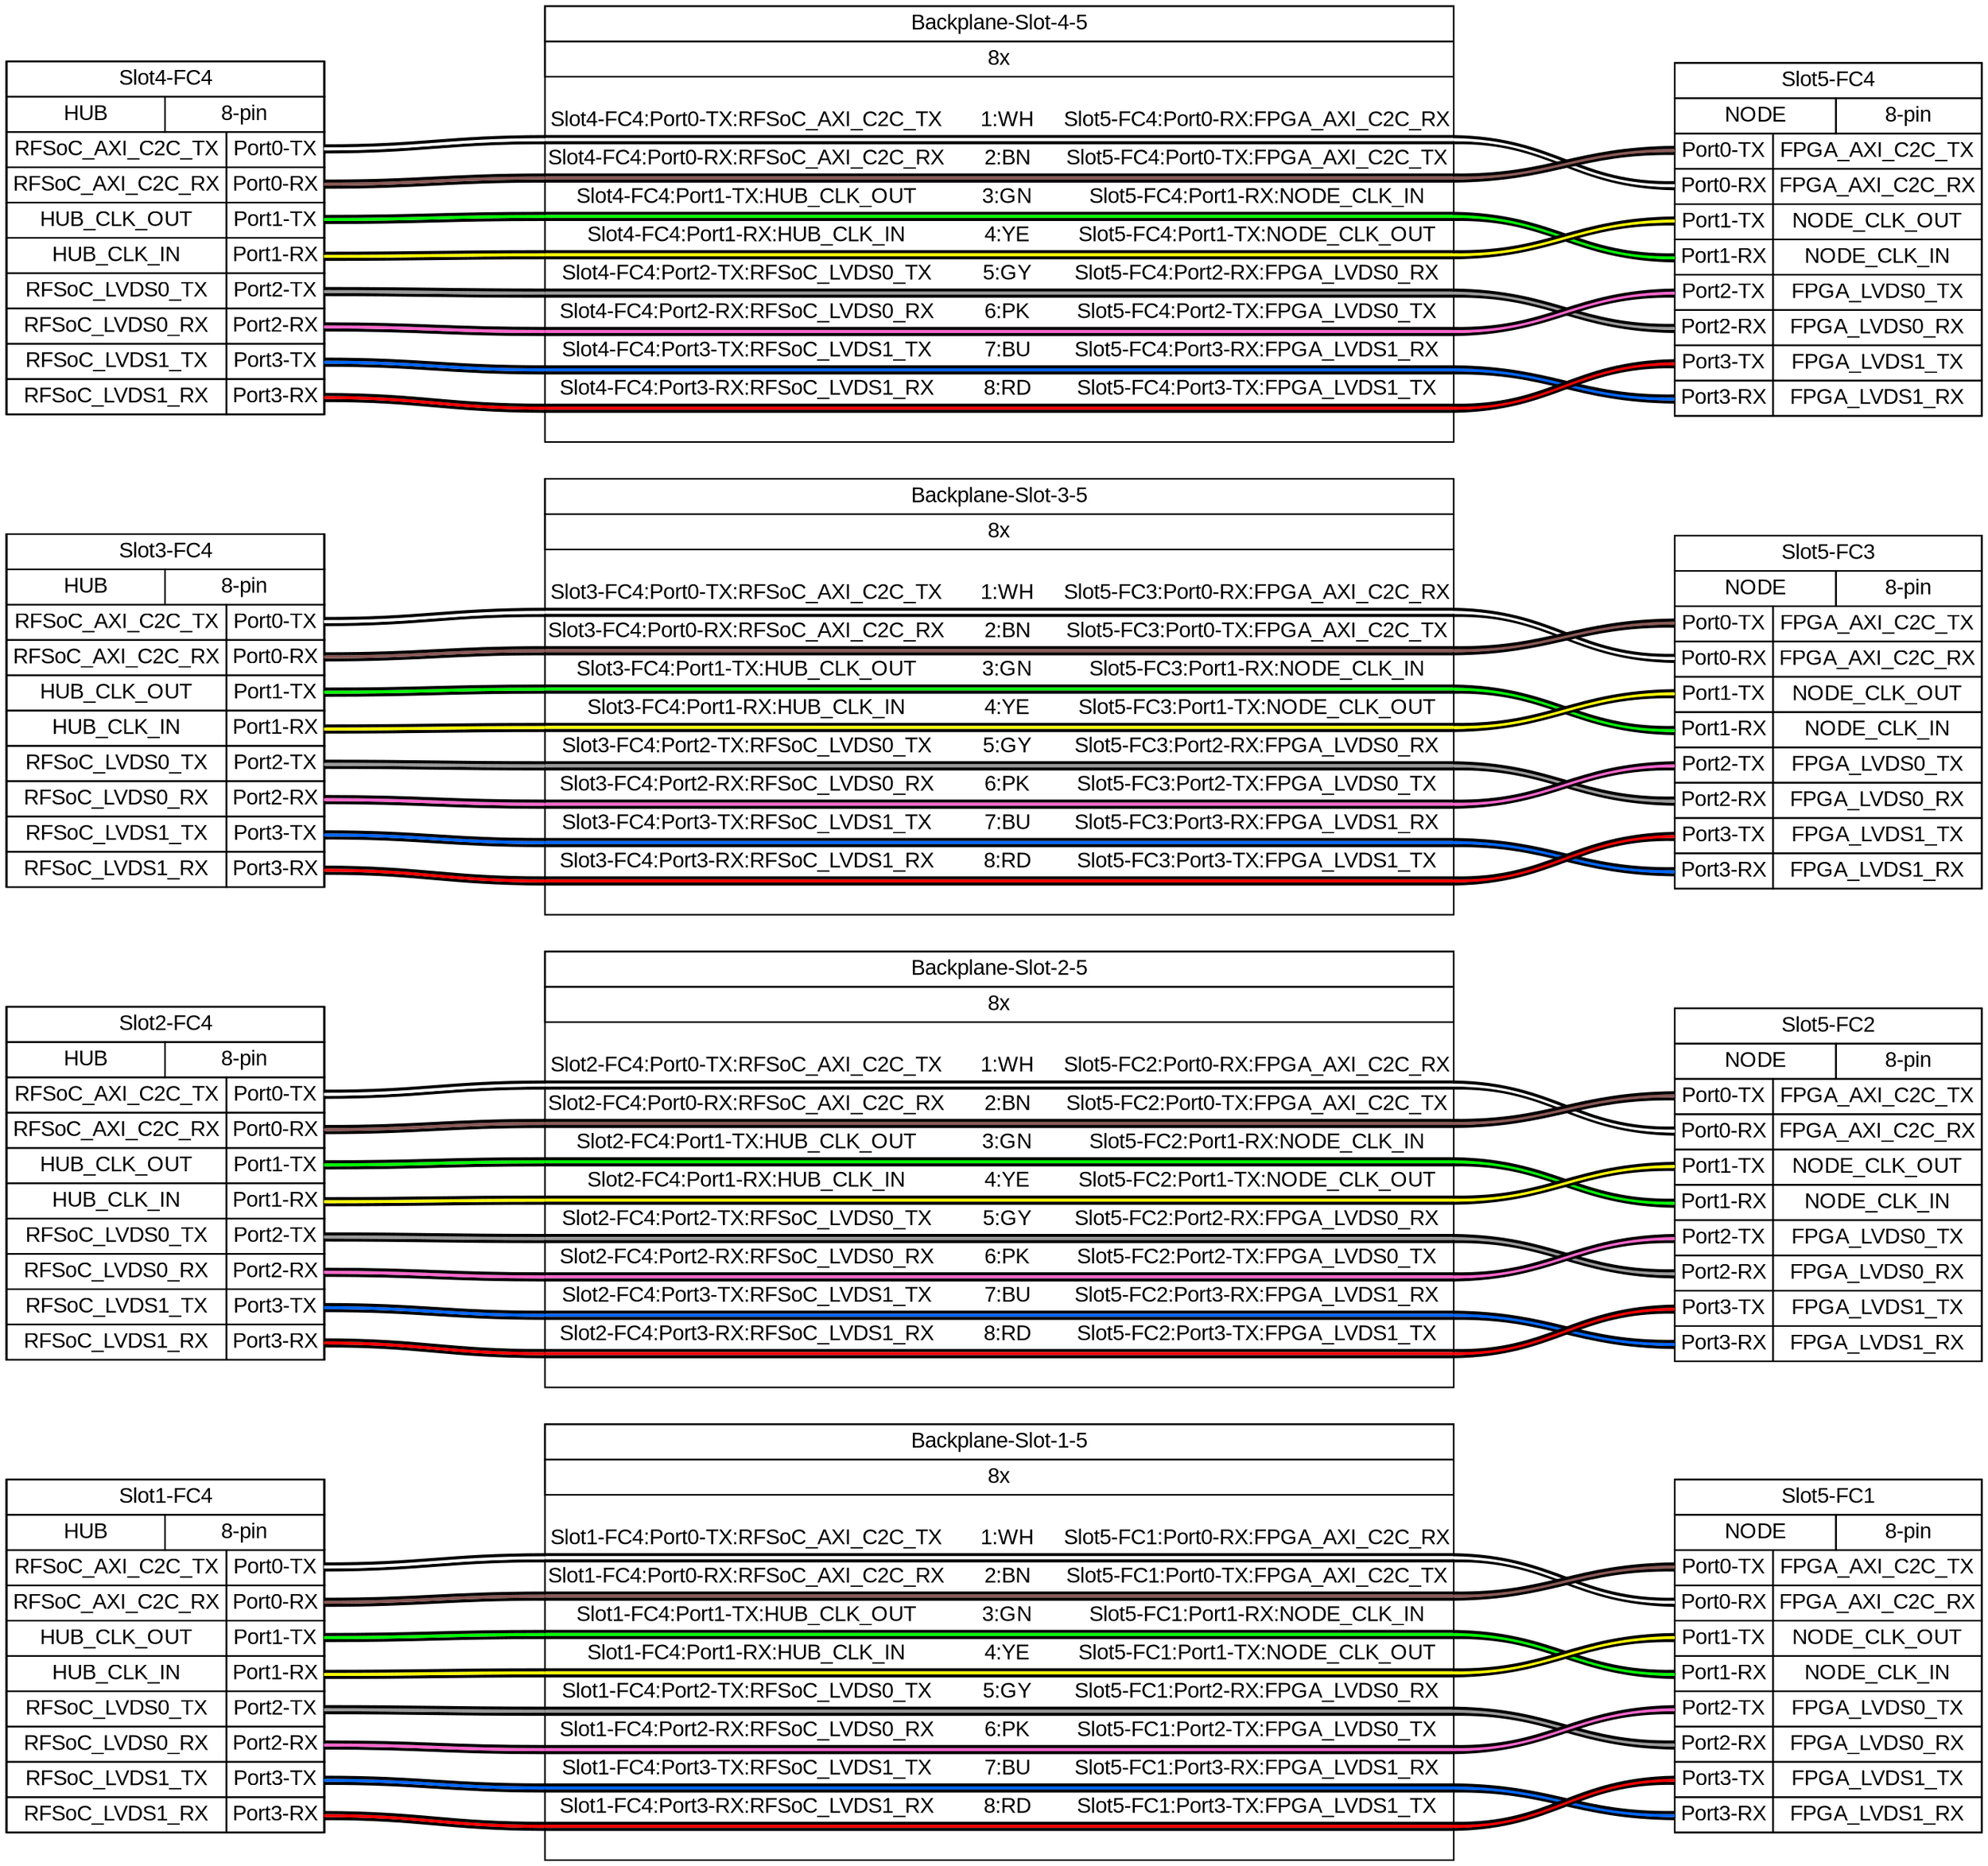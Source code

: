 graph {
// Graph generated by WireViz 0.3.2
// https://github.com/formatc1702/WireViz
	graph [bgcolor="#FFFFFF" fontname=arial nodesep=0.33 rankdir=LR ranksep=2]
	node [fillcolor="#FFFFFF" fontname=arial height=0 margin=0 shape=none style=filled width=0]
	edge [fontname=arial style=bold]
	"Slot1-FC4" [label=<
<table border="0" cellspacing="0" cellpadding="0">
 <tr><td>
  <table border="0" cellspacing="0" cellpadding="3" cellborder="1"><tr>
   <td balign="left">Slot1-FC4</td>
  </tr></table>
 </td></tr>
 <tr><td>
  <table border="0" cellspacing="0" cellpadding="3" cellborder="1"><tr>
   <td balign="left">HUB</td>
   <td balign="left">8-pin</td>
  </tr></table>
 </td></tr>
 <tr><td>
  <table border="0" cellspacing="0" cellpadding="3" cellborder="1">
   <tr>
    <td>RFSoC_AXI_C2C_TX</td>
    <td port="p1r">Port0-TX</td>
   </tr>
   <tr>
    <td>RFSoC_AXI_C2C_RX</td>
    <td port="p2r">Port0-RX</td>
   </tr>
   <tr>
    <td>HUB_CLK_OUT</td>
    <td port="p3r">Port1-TX</td>
   </tr>
   <tr>
    <td>HUB_CLK_IN</td>
    <td port="p4r">Port1-RX</td>
   </tr>
   <tr>
    <td>RFSoC_LVDS0_TX</td>
    <td port="p5r">Port2-TX</td>
   </tr>
   <tr>
    <td>RFSoC_LVDS0_RX</td>
    <td port="p6r">Port2-RX</td>
   </tr>
   <tr>
    <td>RFSoC_LVDS1_TX</td>
    <td port="p7r">Port3-TX</td>
   </tr>
   <tr>
    <td>RFSoC_LVDS1_RX</td>
    <td port="p8r">Port3-RX</td>
   </tr>
  </table>
 </td></tr>
</table>
> fillcolor="#FFFFFF" shape=box style=filled]
	"Slot2-FC4" [label=<
<table border="0" cellspacing="0" cellpadding="0">
 <tr><td>
  <table border="0" cellspacing="0" cellpadding="3" cellborder="1"><tr>
   <td balign="left">Slot2-FC4</td>
  </tr></table>
 </td></tr>
 <tr><td>
  <table border="0" cellspacing="0" cellpadding="3" cellborder="1"><tr>
   <td balign="left">HUB</td>
   <td balign="left">8-pin</td>
  </tr></table>
 </td></tr>
 <tr><td>
  <table border="0" cellspacing="0" cellpadding="3" cellborder="1">
   <tr>
    <td>RFSoC_AXI_C2C_TX</td>
    <td port="p1r">Port0-TX</td>
   </tr>
   <tr>
    <td>RFSoC_AXI_C2C_RX</td>
    <td port="p2r">Port0-RX</td>
   </tr>
   <tr>
    <td>HUB_CLK_OUT</td>
    <td port="p3r">Port1-TX</td>
   </tr>
   <tr>
    <td>HUB_CLK_IN</td>
    <td port="p4r">Port1-RX</td>
   </tr>
   <tr>
    <td>RFSoC_LVDS0_TX</td>
    <td port="p5r">Port2-TX</td>
   </tr>
   <tr>
    <td>RFSoC_LVDS0_RX</td>
    <td port="p6r">Port2-RX</td>
   </tr>
   <tr>
    <td>RFSoC_LVDS1_TX</td>
    <td port="p7r">Port3-TX</td>
   </tr>
   <tr>
    <td>RFSoC_LVDS1_RX</td>
    <td port="p8r">Port3-RX</td>
   </tr>
  </table>
 </td></tr>
</table>
> fillcolor="#FFFFFF" shape=box style=filled]
	"Slot3-FC4" [label=<
<table border="0" cellspacing="0" cellpadding="0">
 <tr><td>
  <table border="0" cellspacing="0" cellpadding="3" cellborder="1"><tr>
   <td balign="left">Slot3-FC4</td>
  </tr></table>
 </td></tr>
 <tr><td>
  <table border="0" cellspacing="0" cellpadding="3" cellborder="1"><tr>
   <td balign="left">HUB</td>
   <td balign="left">8-pin</td>
  </tr></table>
 </td></tr>
 <tr><td>
  <table border="0" cellspacing="0" cellpadding="3" cellborder="1">
   <tr>
    <td>RFSoC_AXI_C2C_TX</td>
    <td port="p1r">Port0-TX</td>
   </tr>
   <tr>
    <td>RFSoC_AXI_C2C_RX</td>
    <td port="p2r">Port0-RX</td>
   </tr>
   <tr>
    <td>HUB_CLK_OUT</td>
    <td port="p3r">Port1-TX</td>
   </tr>
   <tr>
    <td>HUB_CLK_IN</td>
    <td port="p4r">Port1-RX</td>
   </tr>
   <tr>
    <td>RFSoC_LVDS0_TX</td>
    <td port="p5r">Port2-TX</td>
   </tr>
   <tr>
    <td>RFSoC_LVDS0_RX</td>
    <td port="p6r">Port2-RX</td>
   </tr>
   <tr>
    <td>RFSoC_LVDS1_TX</td>
    <td port="p7r">Port3-TX</td>
   </tr>
   <tr>
    <td>RFSoC_LVDS1_RX</td>
    <td port="p8r">Port3-RX</td>
   </tr>
  </table>
 </td></tr>
</table>
> fillcolor="#FFFFFF" shape=box style=filled]
	"Slot4-FC4" [label=<
<table border="0" cellspacing="0" cellpadding="0">
 <tr><td>
  <table border="0" cellspacing="0" cellpadding="3" cellborder="1"><tr>
   <td balign="left">Slot4-FC4</td>
  </tr></table>
 </td></tr>
 <tr><td>
  <table border="0" cellspacing="0" cellpadding="3" cellborder="1"><tr>
   <td balign="left">HUB</td>
   <td balign="left">8-pin</td>
  </tr></table>
 </td></tr>
 <tr><td>
  <table border="0" cellspacing="0" cellpadding="3" cellborder="1">
   <tr>
    <td>RFSoC_AXI_C2C_TX</td>
    <td port="p1r">Port0-TX</td>
   </tr>
   <tr>
    <td>RFSoC_AXI_C2C_RX</td>
    <td port="p2r">Port0-RX</td>
   </tr>
   <tr>
    <td>HUB_CLK_OUT</td>
    <td port="p3r">Port1-TX</td>
   </tr>
   <tr>
    <td>HUB_CLK_IN</td>
    <td port="p4r">Port1-RX</td>
   </tr>
   <tr>
    <td>RFSoC_LVDS0_TX</td>
    <td port="p5r">Port2-TX</td>
   </tr>
   <tr>
    <td>RFSoC_LVDS0_RX</td>
    <td port="p6r">Port2-RX</td>
   </tr>
   <tr>
    <td>RFSoC_LVDS1_TX</td>
    <td port="p7r">Port3-TX</td>
   </tr>
   <tr>
    <td>RFSoC_LVDS1_RX</td>
    <td port="p8r">Port3-RX</td>
   </tr>
  </table>
 </td></tr>
</table>
> fillcolor="#FFFFFF" shape=box style=filled]
	"Slot5-FC1" [label=<
<table border="0" cellspacing="0" cellpadding="0">
 <tr><td>
  <table border="0" cellspacing="0" cellpadding="3" cellborder="1"><tr>
   <td balign="left">Slot5-FC1</td>
  </tr></table>
 </td></tr>
 <tr><td>
  <table border="0" cellspacing="0" cellpadding="3" cellborder="1"><tr>
   <td balign="left">NODE</td>
   <td balign="left">8-pin</td>
  </tr></table>
 </td></tr>
 <tr><td>
  <table border="0" cellspacing="0" cellpadding="3" cellborder="1">
   <tr>
    <td port="p1l">Port0-TX</td>
    <td>FPGA_AXI_C2C_TX</td>
   </tr>
   <tr>
    <td port="p2l">Port0-RX</td>
    <td>FPGA_AXI_C2C_RX</td>
   </tr>
   <tr>
    <td port="p3l">Port1-TX</td>
    <td>NODE_CLK_OUT</td>
   </tr>
   <tr>
    <td port="p4l">Port1-RX</td>
    <td>NODE_CLK_IN</td>
   </tr>
   <tr>
    <td port="p5l">Port2-TX</td>
    <td>FPGA_LVDS0_TX</td>
   </tr>
   <tr>
    <td port="p6l">Port2-RX</td>
    <td>FPGA_LVDS0_RX</td>
   </tr>
   <tr>
    <td port="p7l">Port3-TX</td>
    <td>FPGA_LVDS1_TX</td>
   </tr>
   <tr>
    <td port="p8l">Port3-RX</td>
    <td>FPGA_LVDS1_RX</td>
   </tr>
  </table>
 </td></tr>
</table>
> fillcolor="#FFFFFF" shape=box style=filled]
	"Slot5-FC2" [label=<
<table border="0" cellspacing="0" cellpadding="0">
 <tr><td>
  <table border="0" cellspacing="0" cellpadding="3" cellborder="1"><tr>
   <td balign="left">Slot5-FC2</td>
  </tr></table>
 </td></tr>
 <tr><td>
  <table border="0" cellspacing="0" cellpadding="3" cellborder="1"><tr>
   <td balign="left">NODE</td>
   <td balign="left">8-pin</td>
  </tr></table>
 </td></tr>
 <tr><td>
  <table border="0" cellspacing="0" cellpadding="3" cellborder="1">
   <tr>
    <td port="p1l">Port0-TX</td>
    <td>FPGA_AXI_C2C_TX</td>
   </tr>
   <tr>
    <td port="p2l">Port0-RX</td>
    <td>FPGA_AXI_C2C_RX</td>
   </tr>
   <tr>
    <td port="p3l">Port1-TX</td>
    <td>NODE_CLK_OUT</td>
   </tr>
   <tr>
    <td port="p4l">Port1-RX</td>
    <td>NODE_CLK_IN</td>
   </tr>
   <tr>
    <td port="p5l">Port2-TX</td>
    <td>FPGA_LVDS0_TX</td>
   </tr>
   <tr>
    <td port="p6l">Port2-RX</td>
    <td>FPGA_LVDS0_RX</td>
   </tr>
   <tr>
    <td port="p7l">Port3-TX</td>
    <td>FPGA_LVDS1_TX</td>
   </tr>
   <tr>
    <td port="p8l">Port3-RX</td>
    <td>FPGA_LVDS1_RX</td>
   </tr>
  </table>
 </td></tr>
</table>
> fillcolor="#FFFFFF" shape=box style=filled]
	"Slot5-FC3" [label=<
<table border="0" cellspacing="0" cellpadding="0">
 <tr><td>
  <table border="0" cellspacing="0" cellpadding="3" cellborder="1"><tr>
   <td balign="left">Slot5-FC3</td>
  </tr></table>
 </td></tr>
 <tr><td>
  <table border="0" cellspacing="0" cellpadding="3" cellborder="1"><tr>
   <td balign="left">NODE</td>
   <td balign="left">8-pin</td>
  </tr></table>
 </td></tr>
 <tr><td>
  <table border="0" cellspacing="0" cellpadding="3" cellborder="1">
   <tr>
    <td port="p1l">Port0-TX</td>
    <td>FPGA_AXI_C2C_TX</td>
   </tr>
   <tr>
    <td port="p2l">Port0-RX</td>
    <td>FPGA_AXI_C2C_RX</td>
   </tr>
   <tr>
    <td port="p3l">Port1-TX</td>
    <td>NODE_CLK_OUT</td>
   </tr>
   <tr>
    <td port="p4l">Port1-RX</td>
    <td>NODE_CLK_IN</td>
   </tr>
   <tr>
    <td port="p5l">Port2-TX</td>
    <td>FPGA_LVDS0_TX</td>
   </tr>
   <tr>
    <td port="p6l">Port2-RX</td>
    <td>FPGA_LVDS0_RX</td>
   </tr>
   <tr>
    <td port="p7l">Port3-TX</td>
    <td>FPGA_LVDS1_TX</td>
   </tr>
   <tr>
    <td port="p8l">Port3-RX</td>
    <td>FPGA_LVDS1_RX</td>
   </tr>
  </table>
 </td></tr>
</table>
> fillcolor="#FFFFFF" shape=box style=filled]
	"Slot5-FC4" [label=<
<table border="0" cellspacing="0" cellpadding="0">
 <tr><td>
  <table border="0" cellspacing="0" cellpadding="3" cellborder="1"><tr>
   <td balign="left">Slot5-FC4</td>
  </tr></table>
 </td></tr>
 <tr><td>
  <table border="0" cellspacing="0" cellpadding="3" cellborder="1"><tr>
   <td balign="left">NODE</td>
   <td balign="left">8-pin</td>
  </tr></table>
 </td></tr>
 <tr><td>
  <table border="0" cellspacing="0" cellpadding="3" cellborder="1">
   <tr>
    <td port="p1l">Port0-TX</td>
    <td>FPGA_AXI_C2C_TX</td>
   </tr>
   <tr>
    <td port="p2l">Port0-RX</td>
    <td>FPGA_AXI_C2C_RX</td>
   </tr>
   <tr>
    <td port="p3l">Port1-TX</td>
    <td>NODE_CLK_OUT</td>
   </tr>
   <tr>
    <td port="p4l">Port1-RX</td>
    <td>NODE_CLK_IN</td>
   </tr>
   <tr>
    <td port="p5l">Port2-TX</td>
    <td>FPGA_LVDS0_TX</td>
   </tr>
   <tr>
    <td port="p6l">Port2-RX</td>
    <td>FPGA_LVDS0_RX</td>
   </tr>
   <tr>
    <td port="p7l">Port3-TX</td>
    <td>FPGA_LVDS1_TX</td>
   </tr>
   <tr>
    <td port="p8l">Port3-RX</td>
    <td>FPGA_LVDS1_RX</td>
   </tr>
  </table>
 </td></tr>
</table>
> fillcolor="#FFFFFF" shape=box style=filled]
	edge [color="#000000:#ffffff:#000000"]
	"Slot1-FC4":p1r:e -- "Backplane-Slot-1-5":w1:w
	"Backplane-Slot-1-5":w1:e -- "Slot5-FC1":p2l:w
	edge [color="#000000:#895956:#000000"]
	"Slot1-FC4":p2r:e -- "Backplane-Slot-1-5":w2:w
	"Backplane-Slot-1-5":w2:e -- "Slot5-FC1":p1l:w
	edge [color="#000000:#00ff00:#000000"]
	"Slot1-FC4":p3r:e -- "Backplane-Slot-1-5":w3:w
	"Backplane-Slot-1-5":w3:e -- "Slot5-FC1":p4l:w
	edge [color="#000000:#ffff00:#000000"]
	"Slot1-FC4":p4r:e -- "Backplane-Slot-1-5":w4:w
	"Backplane-Slot-1-5":w4:e -- "Slot5-FC1":p3l:w
	edge [color="#000000:#999999:#000000"]
	"Slot1-FC4":p5r:e -- "Backplane-Slot-1-5":w5:w
	"Backplane-Slot-1-5":w5:e -- "Slot5-FC1":p6l:w
	edge [color="#000000:#ff66cc:#000000"]
	"Slot1-FC4":p6r:e -- "Backplane-Slot-1-5":w6:w
	"Backplane-Slot-1-5":w6:e -- "Slot5-FC1":p5l:w
	edge [color="#000000:#0066ff:#000000"]
	"Slot1-FC4":p7r:e -- "Backplane-Slot-1-5":w7:w
	"Backplane-Slot-1-5":w7:e -- "Slot5-FC1":p8l:w
	edge [color="#000000:#ff0000:#000000"]
	"Slot1-FC4":p8r:e -- "Backplane-Slot-1-5":w8:w
	"Backplane-Slot-1-5":w8:e -- "Slot5-FC1":p7l:w
	"Backplane-Slot-1-5" [label=<
<table border="0" cellspacing="0" cellpadding="0">
 <tr><td>
  <table border="0" cellspacing="0" cellpadding="3" cellborder="1"><tr>
   <td balign="left">Backplane-Slot-1-5</td>
  </tr></table>
 </td></tr>
 <tr><td>
  <table border="0" cellspacing="0" cellpadding="3" cellborder="1"><tr>
   <td balign="left">8x</td>
  </tr></table>
 </td></tr>
 <tr><td>
  <table border="0" cellspacing="0" cellborder="0">
   <tr><td>&nbsp;</td></tr>
   <tr>
    <td>Slot1-FC4:Port0-TX:RFSoC_AXI_C2C_TX</td>
    <td>
     1:WH
    </td>
    <td>Slot5-FC1:Port0-RX:FPGA_AXI_C2C_RX</td>
   </tr>
   <tr>
    <td colspan="3" border="0" cellspacing="0" cellpadding="0" port="w1" height="6">
     <table cellspacing="0" cellborder="0" border="0">
      <tr><td colspan="3" cellpadding="0" height="2" bgcolor="#000000" border="0"></td></tr>
      <tr><td colspan="3" cellpadding="0" height="2" bgcolor="#ffffff" border="0"></td></tr>
      <tr><td colspan="3" cellpadding="0" height="2" bgcolor="#000000" border="0"></td></tr>
     </table>
    </td>
   </tr>
   <tr>
    <td>Slot1-FC4:Port0-RX:RFSoC_AXI_C2C_RX</td>
    <td>
     2:BN
    </td>
    <td>Slot5-FC1:Port0-TX:FPGA_AXI_C2C_TX</td>
   </tr>
   <tr>
    <td colspan="3" border="0" cellspacing="0" cellpadding="0" port="w2" height="6">
     <table cellspacing="0" cellborder="0" border="0">
      <tr><td colspan="3" cellpadding="0" height="2" bgcolor="#000000" border="0"></td></tr>
      <tr><td colspan="3" cellpadding="0" height="2" bgcolor="#895956" border="0"></td></tr>
      <tr><td colspan="3" cellpadding="0" height="2" bgcolor="#000000" border="0"></td></tr>
     </table>
    </td>
   </tr>
   <tr>
    <td>Slot1-FC4:Port1-TX:HUB_CLK_OUT</td>
    <td>
     3:GN
    </td>
    <td>Slot5-FC1:Port1-RX:NODE_CLK_IN</td>
   </tr>
   <tr>
    <td colspan="3" border="0" cellspacing="0" cellpadding="0" port="w3" height="6">
     <table cellspacing="0" cellborder="0" border="0">
      <tr><td colspan="3" cellpadding="0" height="2" bgcolor="#000000" border="0"></td></tr>
      <tr><td colspan="3" cellpadding="0" height="2" bgcolor="#00ff00" border="0"></td></tr>
      <tr><td colspan="3" cellpadding="0" height="2" bgcolor="#000000" border="0"></td></tr>
     </table>
    </td>
   </tr>
   <tr>
    <td>Slot1-FC4:Port1-RX:HUB_CLK_IN</td>
    <td>
     4:YE
    </td>
    <td>Slot5-FC1:Port1-TX:NODE_CLK_OUT</td>
   </tr>
   <tr>
    <td colspan="3" border="0" cellspacing="0" cellpadding="0" port="w4" height="6">
     <table cellspacing="0" cellborder="0" border="0">
      <tr><td colspan="3" cellpadding="0" height="2" bgcolor="#000000" border="0"></td></tr>
      <tr><td colspan="3" cellpadding="0" height="2" bgcolor="#ffff00" border="0"></td></tr>
      <tr><td colspan="3" cellpadding="0" height="2" bgcolor="#000000" border="0"></td></tr>
     </table>
    </td>
   </tr>
   <tr>
    <td>Slot1-FC4:Port2-TX:RFSoC_LVDS0_TX</td>
    <td>
     5:GY
    </td>
    <td>Slot5-FC1:Port2-RX:FPGA_LVDS0_RX</td>
   </tr>
   <tr>
    <td colspan="3" border="0" cellspacing="0" cellpadding="0" port="w5" height="6">
     <table cellspacing="0" cellborder="0" border="0">
      <tr><td colspan="3" cellpadding="0" height="2" bgcolor="#000000" border="0"></td></tr>
      <tr><td colspan="3" cellpadding="0" height="2" bgcolor="#999999" border="0"></td></tr>
      <tr><td colspan="3" cellpadding="0" height="2" bgcolor="#000000" border="0"></td></tr>
     </table>
    </td>
   </tr>
   <tr>
    <td>Slot1-FC4:Port2-RX:RFSoC_LVDS0_RX</td>
    <td>
     6:PK
    </td>
    <td>Slot5-FC1:Port2-TX:FPGA_LVDS0_TX</td>
   </tr>
   <tr>
    <td colspan="3" border="0" cellspacing="0" cellpadding="0" port="w6" height="6">
     <table cellspacing="0" cellborder="0" border="0">
      <tr><td colspan="3" cellpadding="0" height="2" bgcolor="#000000" border="0"></td></tr>
      <tr><td colspan="3" cellpadding="0" height="2" bgcolor="#ff66cc" border="0"></td></tr>
      <tr><td colspan="3" cellpadding="0" height="2" bgcolor="#000000" border="0"></td></tr>
     </table>
    </td>
   </tr>
   <tr>
    <td>Slot1-FC4:Port3-TX:RFSoC_LVDS1_TX</td>
    <td>
     7:BU
    </td>
    <td>Slot5-FC1:Port3-RX:FPGA_LVDS1_RX</td>
   </tr>
   <tr>
    <td colspan="3" border="0" cellspacing="0" cellpadding="0" port="w7" height="6">
     <table cellspacing="0" cellborder="0" border="0">
      <tr><td colspan="3" cellpadding="0" height="2" bgcolor="#000000" border="0"></td></tr>
      <tr><td colspan="3" cellpadding="0" height="2" bgcolor="#0066ff" border="0"></td></tr>
      <tr><td colspan="3" cellpadding="0" height="2" bgcolor="#000000" border="0"></td></tr>
     </table>
    </td>
   </tr>
   <tr>
    <td>Slot1-FC4:Port3-RX:RFSoC_LVDS1_RX</td>
    <td>
     8:RD
    </td>
    <td>Slot5-FC1:Port3-TX:FPGA_LVDS1_TX</td>
   </tr>
   <tr>
    <td colspan="3" border="0" cellspacing="0" cellpadding="0" port="w8" height="6">
     <table cellspacing="0" cellborder="0" border="0">
      <tr><td colspan="3" cellpadding="0" height="2" bgcolor="#000000" border="0"></td></tr>
      <tr><td colspan="3" cellpadding="0" height="2" bgcolor="#ff0000" border="0"></td></tr>
      <tr><td colspan="3" cellpadding="0" height="2" bgcolor="#000000" border="0"></td></tr>
     </table>
    </td>
   </tr>
   <tr><td>&nbsp;</td></tr>
  </table>
 </td></tr>
</table>
> fillcolor="#FFFFFF" shape=box style=filled]
	edge [color="#000000:#ffffff:#000000"]
	"Slot2-FC4":p1r:e -- "Backplane-Slot-2-5":w1:w
	"Backplane-Slot-2-5":w1:e -- "Slot5-FC2":p2l:w
	edge [color="#000000:#895956:#000000"]
	"Slot2-FC4":p2r:e -- "Backplane-Slot-2-5":w2:w
	"Backplane-Slot-2-5":w2:e -- "Slot5-FC2":p1l:w
	edge [color="#000000:#00ff00:#000000"]
	"Slot2-FC4":p3r:e -- "Backplane-Slot-2-5":w3:w
	"Backplane-Slot-2-5":w3:e -- "Slot5-FC2":p4l:w
	edge [color="#000000:#ffff00:#000000"]
	"Slot2-FC4":p4r:e -- "Backplane-Slot-2-5":w4:w
	"Backplane-Slot-2-5":w4:e -- "Slot5-FC2":p3l:w
	edge [color="#000000:#999999:#000000"]
	"Slot2-FC4":p5r:e -- "Backplane-Slot-2-5":w5:w
	"Backplane-Slot-2-5":w5:e -- "Slot5-FC2":p6l:w
	edge [color="#000000:#ff66cc:#000000"]
	"Slot2-FC4":p6r:e -- "Backplane-Slot-2-5":w6:w
	"Backplane-Slot-2-5":w6:e -- "Slot5-FC2":p5l:w
	edge [color="#000000:#0066ff:#000000"]
	"Slot2-FC4":p7r:e -- "Backplane-Slot-2-5":w7:w
	"Backplane-Slot-2-5":w7:e -- "Slot5-FC2":p8l:w
	edge [color="#000000:#ff0000:#000000"]
	"Slot2-FC4":p8r:e -- "Backplane-Slot-2-5":w8:w
	"Backplane-Slot-2-5":w8:e -- "Slot5-FC2":p7l:w
	"Backplane-Slot-2-5" [label=<
<table border="0" cellspacing="0" cellpadding="0">
 <tr><td>
  <table border="0" cellspacing="0" cellpadding="3" cellborder="1"><tr>
   <td balign="left">Backplane-Slot-2-5</td>
  </tr></table>
 </td></tr>
 <tr><td>
  <table border="0" cellspacing="0" cellpadding="3" cellborder="1"><tr>
   <td balign="left">8x</td>
  </tr></table>
 </td></tr>
 <tr><td>
  <table border="0" cellspacing="0" cellborder="0">
   <tr><td>&nbsp;</td></tr>
   <tr>
    <td>Slot2-FC4:Port0-TX:RFSoC_AXI_C2C_TX</td>
    <td>
     1:WH
    </td>
    <td>Slot5-FC2:Port0-RX:FPGA_AXI_C2C_RX</td>
   </tr>
   <tr>
    <td colspan="3" border="0" cellspacing="0" cellpadding="0" port="w1" height="6">
     <table cellspacing="0" cellborder="0" border="0">
      <tr><td colspan="3" cellpadding="0" height="2" bgcolor="#000000" border="0"></td></tr>
      <tr><td colspan="3" cellpadding="0" height="2" bgcolor="#ffffff" border="0"></td></tr>
      <tr><td colspan="3" cellpadding="0" height="2" bgcolor="#000000" border="0"></td></tr>
     </table>
    </td>
   </tr>
   <tr>
    <td>Slot2-FC4:Port0-RX:RFSoC_AXI_C2C_RX</td>
    <td>
     2:BN
    </td>
    <td>Slot5-FC2:Port0-TX:FPGA_AXI_C2C_TX</td>
   </tr>
   <tr>
    <td colspan="3" border="0" cellspacing="0" cellpadding="0" port="w2" height="6">
     <table cellspacing="0" cellborder="0" border="0">
      <tr><td colspan="3" cellpadding="0" height="2" bgcolor="#000000" border="0"></td></tr>
      <tr><td colspan="3" cellpadding="0" height="2" bgcolor="#895956" border="0"></td></tr>
      <tr><td colspan="3" cellpadding="0" height="2" bgcolor="#000000" border="0"></td></tr>
     </table>
    </td>
   </tr>
   <tr>
    <td>Slot2-FC4:Port1-TX:HUB_CLK_OUT</td>
    <td>
     3:GN
    </td>
    <td>Slot5-FC2:Port1-RX:NODE_CLK_IN</td>
   </tr>
   <tr>
    <td colspan="3" border="0" cellspacing="0" cellpadding="0" port="w3" height="6">
     <table cellspacing="0" cellborder="0" border="0">
      <tr><td colspan="3" cellpadding="0" height="2" bgcolor="#000000" border="0"></td></tr>
      <tr><td colspan="3" cellpadding="0" height="2" bgcolor="#00ff00" border="0"></td></tr>
      <tr><td colspan="3" cellpadding="0" height="2" bgcolor="#000000" border="0"></td></tr>
     </table>
    </td>
   </tr>
   <tr>
    <td>Slot2-FC4:Port1-RX:HUB_CLK_IN</td>
    <td>
     4:YE
    </td>
    <td>Slot5-FC2:Port1-TX:NODE_CLK_OUT</td>
   </tr>
   <tr>
    <td colspan="3" border="0" cellspacing="0" cellpadding="0" port="w4" height="6">
     <table cellspacing="0" cellborder="0" border="0">
      <tr><td colspan="3" cellpadding="0" height="2" bgcolor="#000000" border="0"></td></tr>
      <tr><td colspan="3" cellpadding="0" height="2" bgcolor="#ffff00" border="0"></td></tr>
      <tr><td colspan="3" cellpadding="0" height="2" bgcolor="#000000" border="0"></td></tr>
     </table>
    </td>
   </tr>
   <tr>
    <td>Slot2-FC4:Port2-TX:RFSoC_LVDS0_TX</td>
    <td>
     5:GY
    </td>
    <td>Slot5-FC2:Port2-RX:FPGA_LVDS0_RX</td>
   </tr>
   <tr>
    <td colspan="3" border="0" cellspacing="0" cellpadding="0" port="w5" height="6">
     <table cellspacing="0" cellborder="0" border="0">
      <tr><td colspan="3" cellpadding="0" height="2" bgcolor="#000000" border="0"></td></tr>
      <tr><td colspan="3" cellpadding="0" height="2" bgcolor="#999999" border="0"></td></tr>
      <tr><td colspan="3" cellpadding="0" height="2" bgcolor="#000000" border="0"></td></tr>
     </table>
    </td>
   </tr>
   <tr>
    <td>Slot2-FC4:Port2-RX:RFSoC_LVDS0_RX</td>
    <td>
     6:PK
    </td>
    <td>Slot5-FC2:Port2-TX:FPGA_LVDS0_TX</td>
   </tr>
   <tr>
    <td colspan="3" border="0" cellspacing="0" cellpadding="0" port="w6" height="6">
     <table cellspacing="0" cellborder="0" border="0">
      <tr><td colspan="3" cellpadding="0" height="2" bgcolor="#000000" border="0"></td></tr>
      <tr><td colspan="3" cellpadding="0" height="2" bgcolor="#ff66cc" border="0"></td></tr>
      <tr><td colspan="3" cellpadding="0" height="2" bgcolor="#000000" border="0"></td></tr>
     </table>
    </td>
   </tr>
   <tr>
    <td>Slot2-FC4:Port3-TX:RFSoC_LVDS1_TX</td>
    <td>
     7:BU
    </td>
    <td>Slot5-FC2:Port3-RX:FPGA_LVDS1_RX</td>
   </tr>
   <tr>
    <td colspan="3" border="0" cellspacing="0" cellpadding="0" port="w7" height="6">
     <table cellspacing="0" cellborder="0" border="0">
      <tr><td colspan="3" cellpadding="0" height="2" bgcolor="#000000" border="0"></td></tr>
      <tr><td colspan="3" cellpadding="0" height="2" bgcolor="#0066ff" border="0"></td></tr>
      <tr><td colspan="3" cellpadding="0" height="2" bgcolor="#000000" border="0"></td></tr>
     </table>
    </td>
   </tr>
   <tr>
    <td>Slot2-FC4:Port3-RX:RFSoC_LVDS1_RX</td>
    <td>
     8:RD
    </td>
    <td>Slot5-FC2:Port3-TX:FPGA_LVDS1_TX</td>
   </tr>
   <tr>
    <td colspan="3" border="0" cellspacing="0" cellpadding="0" port="w8" height="6">
     <table cellspacing="0" cellborder="0" border="0">
      <tr><td colspan="3" cellpadding="0" height="2" bgcolor="#000000" border="0"></td></tr>
      <tr><td colspan="3" cellpadding="0" height="2" bgcolor="#ff0000" border="0"></td></tr>
      <tr><td colspan="3" cellpadding="0" height="2" bgcolor="#000000" border="0"></td></tr>
     </table>
    </td>
   </tr>
   <tr><td>&nbsp;</td></tr>
  </table>
 </td></tr>
</table>
> fillcolor="#FFFFFF" shape=box style=filled]
	edge [color="#000000:#ffffff:#000000"]
	"Slot3-FC4":p1r:e -- "Backplane-Slot-3-5":w1:w
	"Backplane-Slot-3-5":w1:e -- "Slot5-FC3":p2l:w
	edge [color="#000000:#895956:#000000"]
	"Slot3-FC4":p2r:e -- "Backplane-Slot-3-5":w2:w
	"Backplane-Slot-3-5":w2:e -- "Slot5-FC3":p1l:w
	edge [color="#000000:#00ff00:#000000"]
	"Slot3-FC4":p3r:e -- "Backplane-Slot-3-5":w3:w
	"Backplane-Slot-3-5":w3:e -- "Slot5-FC3":p4l:w
	edge [color="#000000:#ffff00:#000000"]
	"Slot3-FC4":p4r:e -- "Backplane-Slot-3-5":w4:w
	"Backplane-Slot-3-5":w4:e -- "Slot5-FC3":p3l:w
	edge [color="#000000:#999999:#000000"]
	"Slot3-FC4":p5r:e -- "Backplane-Slot-3-5":w5:w
	"Backplane-Slot-3-5":w5:e -- "Slot5-FC3":p6l:w
	edge [color="#000000:#ff66cc:#000000"]
	"Slot3-FC4":p6r:e -- "Backplane-Slot-3-5":w6:w
	"Backplane-Slot-3-5":w6:e -- "Slot5-FC3":p5l:w
	edge [color="#000000:#0066ff:#000000"]
	"Slot3-FC4":p7r:e -- "Backplane-Slot-3-5":w7:w
	"Backplane-Slot-3-5":w7:e -- "Slot5-FC3":p8l:w
	edge [color="#000000:#ff0000:#000000"]
	"Slot3-FC4":p8r:e -- "Backplane-Slot-3-5":w8:w
	"Backplane-Slot-3-5":w8:e -- "Slot5-FC3":p7l:w
	"Backplane-Slot-3-5" [label=<
<table border="0" cellspacing="0" cellpadding="0">
 <tr><td>
  <table border="0" cellspacing="0" cellpadding="3" cellborder="1"><tr>
   <td balign="left">Backplane-Slot-3-5</td>
  </tr></table>
 </td></tr>
 <tr><td>
  <table border="0" cellspacing="0" cellpadding="3" cellborder="1"><tr>
   <td balign="left">8x</td>
  </tr></table>
 </td></tr>
 <tr><td>
  <table border="0" cellspacing="0" cellborder="0">
   <tr><td>&nbsp;</td></tr>
   <tr>
    <td>Slot3-FC4:Port0-TX:RFSoC_AXI_C2C_TX</td>
    <td>
     1:WH
    </td>
    <td>Slot5-FC3:Port0-RX:FPGA_AXI_C2C_RX</td>
   </tr>
   <tr>
    <td colspan="3" border="0" cellspacing="0" cellpadding="0" port="w1" height="6">
     <table cellspacing="0" cellborder="0" border="0">
      <tr><td colspan="3" cellpadding="0" height="2" bgcolor="#000000" border="0"></td></tr>
      <tr><td colspan="3" cellpadding="0" height="2" bgcolor="#ffffff" border="0"></td></tr>
      <tr><td colspan="3" cellpadding="0" height="2" bgcolor="#000000" border="0"></td></tr>
     </table>
    </td>
   </tr>
   <tr>
    <td>Slot3-FC4:Port0-RX:RFSoC_AXI_C2C_RX</td>
    <td>
     2:BN
    </td>
    <td>Slot5-FC3:Port0-TX:FPGA_AXI_C2C_TX</td>
   </tr>
   <tr>
    <td colspan="3" border="0" cellspacing="0" cellpadding="0" port="w2" height="6">
     <table cellspacing="0" cellborder="0" border="0">
      <tr><td colspan="3" cellpadding="0" height="2" bgcolor="#000000" border="0"></td></tr>
      <tr><td colspan="3" cellpadding="0" height="2" bgcolor="#895956" border="0"></td></tr>
      <tr><td colspan="3" cellpadding="0" height="2" bgcolor="#000000" border="0"></td></tr>
     </table>
    </td>
   </tr>
   <tr>
    <td>Slot3-FC4:Port1-TX:HUB_CLK_OUT</td>
    <td>
     3:GN
    </td>
    <td>Slot5-FC3:Port1-RX:NODE_CLK_IN</td>
   </tr>
   <tr>
    <td colspan="3" border="0" cellspacing="0" cellpadding="0" port="w3" height="6">
     <table cellspacing="0" cellborder="0" border="0">
      <tr><td colspan="3" cellpadding="0" height="2" bgcolor="#000000" border="0"></td></tr>
      <tr><td colspan="3" cellpadding="0" height="2" bgcolor="#00ff00" border="0"></td></tr>
      <tr><td colspan="3" cellpadding="0" height="2" bgcolor="#000000" border="0"></td></tr>
     </table>
    </td>
   </tr>
   <tr>
    <td>Slot3-FC4:Port1-RX:HUB_CLK_IN</td>
    <td>
     4:YE
    </td>
    <td>Slot5-FC3:Port1-TX:NODE_CLK_OUT</td>
   </tr>
   <tr>
    <td colspan="3" border="0" cellspacing="0" cellpadding="0" port="w4" height="6">
     <table cellspacing="0" cellborder="0" border="0">
      <tr><td colspan="3" cellpadding="0" height="2" bgcolor="#000000" border="0"></td></tr>
      <tr><td colspan="3" cellpadding="0" height="2" bgcolor="#ffff00" border="0"></td></tr>
      <tr><td colspan="3" cellpadding="0" height="2" bgcolor="#000000" border="0"></td></tr>
     </table>
    </td>
   </tr>
   <tr>
    <td>Slot3-FC4:Port2-TX:RFSoC_LVDS0_TX</td>
    <td>
     5:GY
    </td>
    <td>Slot5-FC3:Port2-RX:FPGA_LVDS0_RX</td>
   </tr>
   <tr>
    <td colspan="3" border="0" cellspacing="0" cellpadding="0" port="w5" height="6">
     <table cellspacing="0" cellborder="0" border="0">
      <tr><td colspan="3" cellpadding="0" height="2" bgcolor="#000000" border="0"></td></tr>
      <tr><td colspan="3" cellpadding="0" height="2" bgcolor="#999999" border="0"></td></tr>
      <tr><td colspan="3" cellpadding="0" height="2" bgcolor="#000000" border="0"></td></tr>
     </table>
    </td>
   </tr>
   <tr>
    <td>Slot3-FC4:Port2-RX:RFSoC_LVDS0_RX</td>
    <td>
     6:PK
    </td>
    <td>Slot5-FC3:Port2-TX:FPGA_LVDS0_TX</td>
   </tr>
   <tr>
    <td colspan="3" border="0" cellspacing="0" cellpadding="0" port="w6" height="6">
     <table cellspacing="0" cellborder="0" border="0">
      <tr><td colspan="3" cellpadding="0" height="2" bgcolor="#000000" border="0"></td></tr>
      <tr><td colspan="3" cellpadding="0" height="2" bgcolor="#ff66cc" border="0"></td></tr>
      <tr><td colspan="3" cellpadding="0" height="2" bgcolor="#000000" border="0"></td></tr>
     </table>
    </td>
   </tr>
   <tr>
    <td>Slot3-FC4:Port3-TX:RFSoC_LVDS1_TX</td>
    <td>
     7:BU
    </td>
    <td>Slot5-FC3:Port3-RX:FPGA_LVDS1_RX</td>
   </tr>
   <tr>
    <td colspan="3" border="0" cellspacing="0" cellpadding="0" port="w7" height="6">
     <table cellspacing="0" cellborder="0" border="0">
      <tr><td colspan="3" cellpadding="0" height="2" bgcolor="#000000" border="0"></td></tr>
      <tr><td colspan="3" cellpadding="0" height="2" bgcolor="#0066ff" border="0"></td></tr>
      <tr><td colspan="3" cellpadding="0" height="2" bgcolor="#000000" border="0"></td></tr>
     </table>
    </td>
   </tr>
   <tr>
    <td>Slot3-FC4:Port3-RX:RFSoC_LVDS1_RX</td>
    <td>
     8:RD
    </td>
    <td>Slot5-FC3:Port3-TX:FPGA_LVDS1_TX</td>
   </tr>
   <tr>
    <td colspan="3" border="0" cellspacing="0" cellpadding="0" port="w8" height="6">
     <table cellspacing="0" cellborder="0" border="0">
      <tr><td colspan="3" cellpadding="0" height="2" bgcolor="#000000" border="0"></td></tr>
      <tr><td colspan="3" cellpadding="0" height="2" bgcolor="#ff0000" border="0"></td></tr>
      <tr><td colspan="3" cellpadding="0" height="2" bgcolor="#000000" border="0"></td></tr>
     </table>
    </td>
   </tr>
   <tr><td>&nbsp;</td></tr>
  </table>
 </td></tr>
</table>
> fillcolor="#FFFFFF" shape=box style=filled]
	edge [color="#000000:#ffffff:#000000"]
	"Slot4-FC4":p1r:e -- "Backplane-Slot-4-5":w1:w
	"Backplane-Slot-4-5":w1:e -- "Slot5-FC4":p2l:w
	edge [color="#000000:#895956:#000000"]
	"Slot4-FC4":p2r:e -- "Backplane-Slot-4-5":w2:w
	"Backplane-Slot-4-5":w2:e -- "Slot5-FC4":p1l:w
	edge [color="#000000:#00ff00:#000000"]
	"Slot4-FC4":p3r:e -- "Backplane-Slot-4-5":w3:w
	"Backplane-Slot-4-5":w3:e -- "Slot5-FC4":p4l:w
	edge [color="#000000:#ffff00:#000000"]
	"Slot4-FC4":p4r:e -- "Backplane-Slot-4-5":w4:w
	"Backplane-Slot-4-5":w4:e -- "Slot5-FC4":p3l:w
	edge [color="#000000:#999999:#000000"]
	"Slot4-FC4":p5r:e -- "Backplane-Slot-4-5":w5:w
	"Backplane-Slot-4-5":w5:e -- "Slot5-FC4":p6l:w
	edge [color="#000000:#ff66cc:#000000"]
	"Slot4-FC4":p6r:e -- "Backplane-Slot-4-5":w6:w
	"Backplane-Slot-4-5":w6:e -- "Slot5-FC4":p5l:w
	edge [color="#000000:#0066ff:#000000"]
	"Slot4-FC4":p7r:e -- "Backplane-Slot-4-5":w7:w
	"Backplane-Slot-4-5":w7:e -- "Slot5-FC4":p8l:w
	edge [color="#000000:#ff0000:#000000"]
	"Slot4-FC4":p8r:e -- "Backplane-Slot-4-5":w8:w
	"Backplane-Slot-4-5":w8:e -- "Slot5-FC4":p7l:w
	"Backplane-Slot-4-5" [label=<
<table border="0" cellspacing="0" cellpadding="0">
 <tr><td>
  <table border="0" cellspacing="0" cellpadding="3" cellborder="1"><tr>
   <td balign="left">Backplane-Slot-4-5</td>
  </tr></table>
 </td></tr>
 <tr><td>
  <table border="0" cellspacing="0" cellpadding="3" cellborder="1"><tr>
   <td balign="left">8x</td>
  </tr></table>
 </td></tr>
 <tr><td>
  <table border="0" cellspacing="0" cellborder="0">
   <tr><td>&nbsp;</td></tr>
   <tr>
    <td>Slot4-FC4:Port0-TX:RFSoC_AXI_C2C_TX</td>
    <td>
     1:WH
    </td>
    <td>Slot5-FC4:Port0-RX:FPGA_AXI_C2C_RX</td>
   </tr>
   <tr>
    <td colspan="3" border="0" cellspacing="0" cellpadding="0" port="w1" height="6">
     <table cellspacing="0" cellborder="0" border="0">
      <tr><td colspan="3" cellpadding="0" height="2" bgcolor="#000000" border="0"></td></tr>
      <tr><td colspan="3" cellpadding="0" height="2" bgcolor="#ffffff" border="0"></td></tr>
      <tr><td colspan="3" cellpadding="0" height="2" bgcolor="#000000" border="0"></td></tr>
     </table>
    </td>
   </tr>
   <tr>
    <td>Slot4-FC4:Port0-RX:RFSoC_AXI_C2C_RX</td>
    <td>
     2:BN
    </td>
    <td>Slot5-FC4:Port0-TX:FPGA_AXI_C2C_TX</td>
   </tr>
   <tr>
    <td colspan="3" border="0" cellspacing="0" cellpadding="0" port="w2" height="6">
     <table cellspacing="0" cellborder="0" border="0">
      <tr><td colspan="3" cellpadding="0" height="2" bgcolor="#000000" border="0"></td></tr>
      <tr><td colspan="3" cellpadding="0" height="2" bgcolor="#895956" border="0"></td></tr>
      <tr><td colspan="3" cellpadding="0" height="2" bgcolor="#000000" border="0"></td></tr>
     </table>
    </td>
   </tr>
   <tr>
    <td>Slot4-FC4:Port1-TX:HUB_CLK_OUT</td>
    <td>
     3:GN
    </td>
    <td>Slot5-FC4:Port1-RX:NODE_CLK_IN</td>
   </tr>
   <tr>
    <td colspan="3" border="0" cellspacing="0" cellpadding="0" port="w3" height="6">
     <table cellspacing="0" cellborder="0" border="0">
      <tr><td colspan="3" cellpadding="0" height="2" bgcolor="#000000" border="0"></td></tr>
      <tr><td colspan="3" cellpadding="0" height="2" bgcolor="#00ff00" border="0"></td></tr>
      <tr><td colspan="3" cellpadding="0" height="2" bgcolor="#000000" border="0"></td></tr>
     </table>
    </td>
   </tr>
   <tr>
    <td>Slot4-FC4:Port1-RX:HUB_CLK_IN</td>
    <td>
     4:YE
    </td>
    <td>Slot5-FC4:Port1-TX:NODE_CLK_OUT</td>
   </tr>
   <tr>
    <td colspan="3" border="0" cellspacing="0" cellpadding="0" port="w4" height="6">
     <table cellspacing="0" cellborder="0" border="0">
      <tr><td colspan="3" cellpadding="0" height="2" bgcolor="#000000" border="0"></td></tr>
      <tr><td colspan="3" cellpadding="0" height="2" bgcolor="#ffff00" border="0"></td></tr>
      <tr><td colspan="3" cellpadding="0" height="2" bgcolor="#000000" border="0"></td></tr>
     </table>
    </td>
   </tr>
   <tr>
    <td>Slot4-FC4:Port2-TX:RFSoC_LVDS0_TX</td>
    <td>
     5:GY
    </td>
    <td>Slot5-FC4:Port2-RX:FPGA_LVDS0_RX</td>
   </tr>
   <tr>
    <td colspan="3" border="0" cellspacing="0" cellpadding="0" port="w5" height="6">
     <table cellspacing="0" cellborder="0" border="0">
      <tr><td colspan="3" cellpadding="0" height="2" bgcolor="#000000" border="0"></td></tr>
      <tr><td colspan="3" cellpadding="0" height="2" bgcolor="#999999" border="0"></td></tr>
      <tr><td colspan="3" cellpadding="0" height="2" bgcolor="#000000" border="0"></td></tr>
     </table>
    </td>
   </tr>
   <tr>
    <td>Slot4-FC4:Port2-RX:RFSoC_LVDS0_RX</td>
    <td>
     6:PK
    </td>
    <td>Slot5-FC4:Port2-TX:FPGA_LVDS0_TX</td>
   </tr>
   <tr>
    <td colspan="3" border="0" cellspacing="0" cellpadding="0" port="w6" height="6">
     <table cellspacing="0" cellborder="0" border="0">
      <tr><td colspan="3" cellpadding="0" height="2" bgcolor="#000000" border="0"></td></tr>
      <tr><td colspan="3" cellpadding="0" height="2" bgcolor="#ff66cc" border="0"></td></tr>
      <tr><td colspan="3" cellpadding="0" height="2" bgcolor="#000000" border="0"></td></tr>
     </table>
    </td>
   </tr>
   <tr>
    <td>Slot4-FC4:Port3-TX:RFSoC_LVDS1_TX</td>
    <td>
     7:BU
    </td>
    <td>Slot5-FC4:Port3-RX:FPGA_LVDS1_RX</td>
   </tr>
   <tr>
    <td colspan="3" border="0" cellspacing="0" cellpadding="0" port="w7" height="6">
     <table cellspacing="0" cellborder="0" border="0">
      <tr><td colspan="3" cellpadding="0" height="2" bgcolor="#000000" border="0"></td></tr>
      <tr><td colspan="3" cellpadding="0" height="2" bgcolor="#0066ff" border="0"></td></tr>
      <tr><td colspan="3" cellpadding="0" height="2" bgcolor="#000000" border="0"></td></tr>
     </table>
    </td>
   </tr>
   <tr>
    <td>Slot4-FC4:Port3-RX:RFSoC_LVDS1_RX</td>
    <td>
     8:RD
    </td>
    <td>Slot5-FC4:Port3-TX:FPGA_LVDS1_TX</td>
   </tr>
   <tr>
    <td colspan="3" border="0" cellspacing="0" cellpadding="0" port="w8" height="6">
     <table cellspacing="0" cellborder="0" border="0">
      <tr><td colspan="3" cellpadding="0" height="2" bgcolor="#000000" border="0"></td></tr>
      <tr><td colspan="3" cellpadding="0" height="2" bgcolor="#ff0000" border="0"></td></tr>
      <tr><td colspan="3" cellpadding="0" height="2" bgcolor="#000000" border="0"></td></tr>
     </table>
    </td>
   </tr>
   <tr><td>&nbsp;</td></tr>
  </table>
 </td></tr>
</table>
> fillcolor="#FFFFFF" shape=box style=filled]
}
